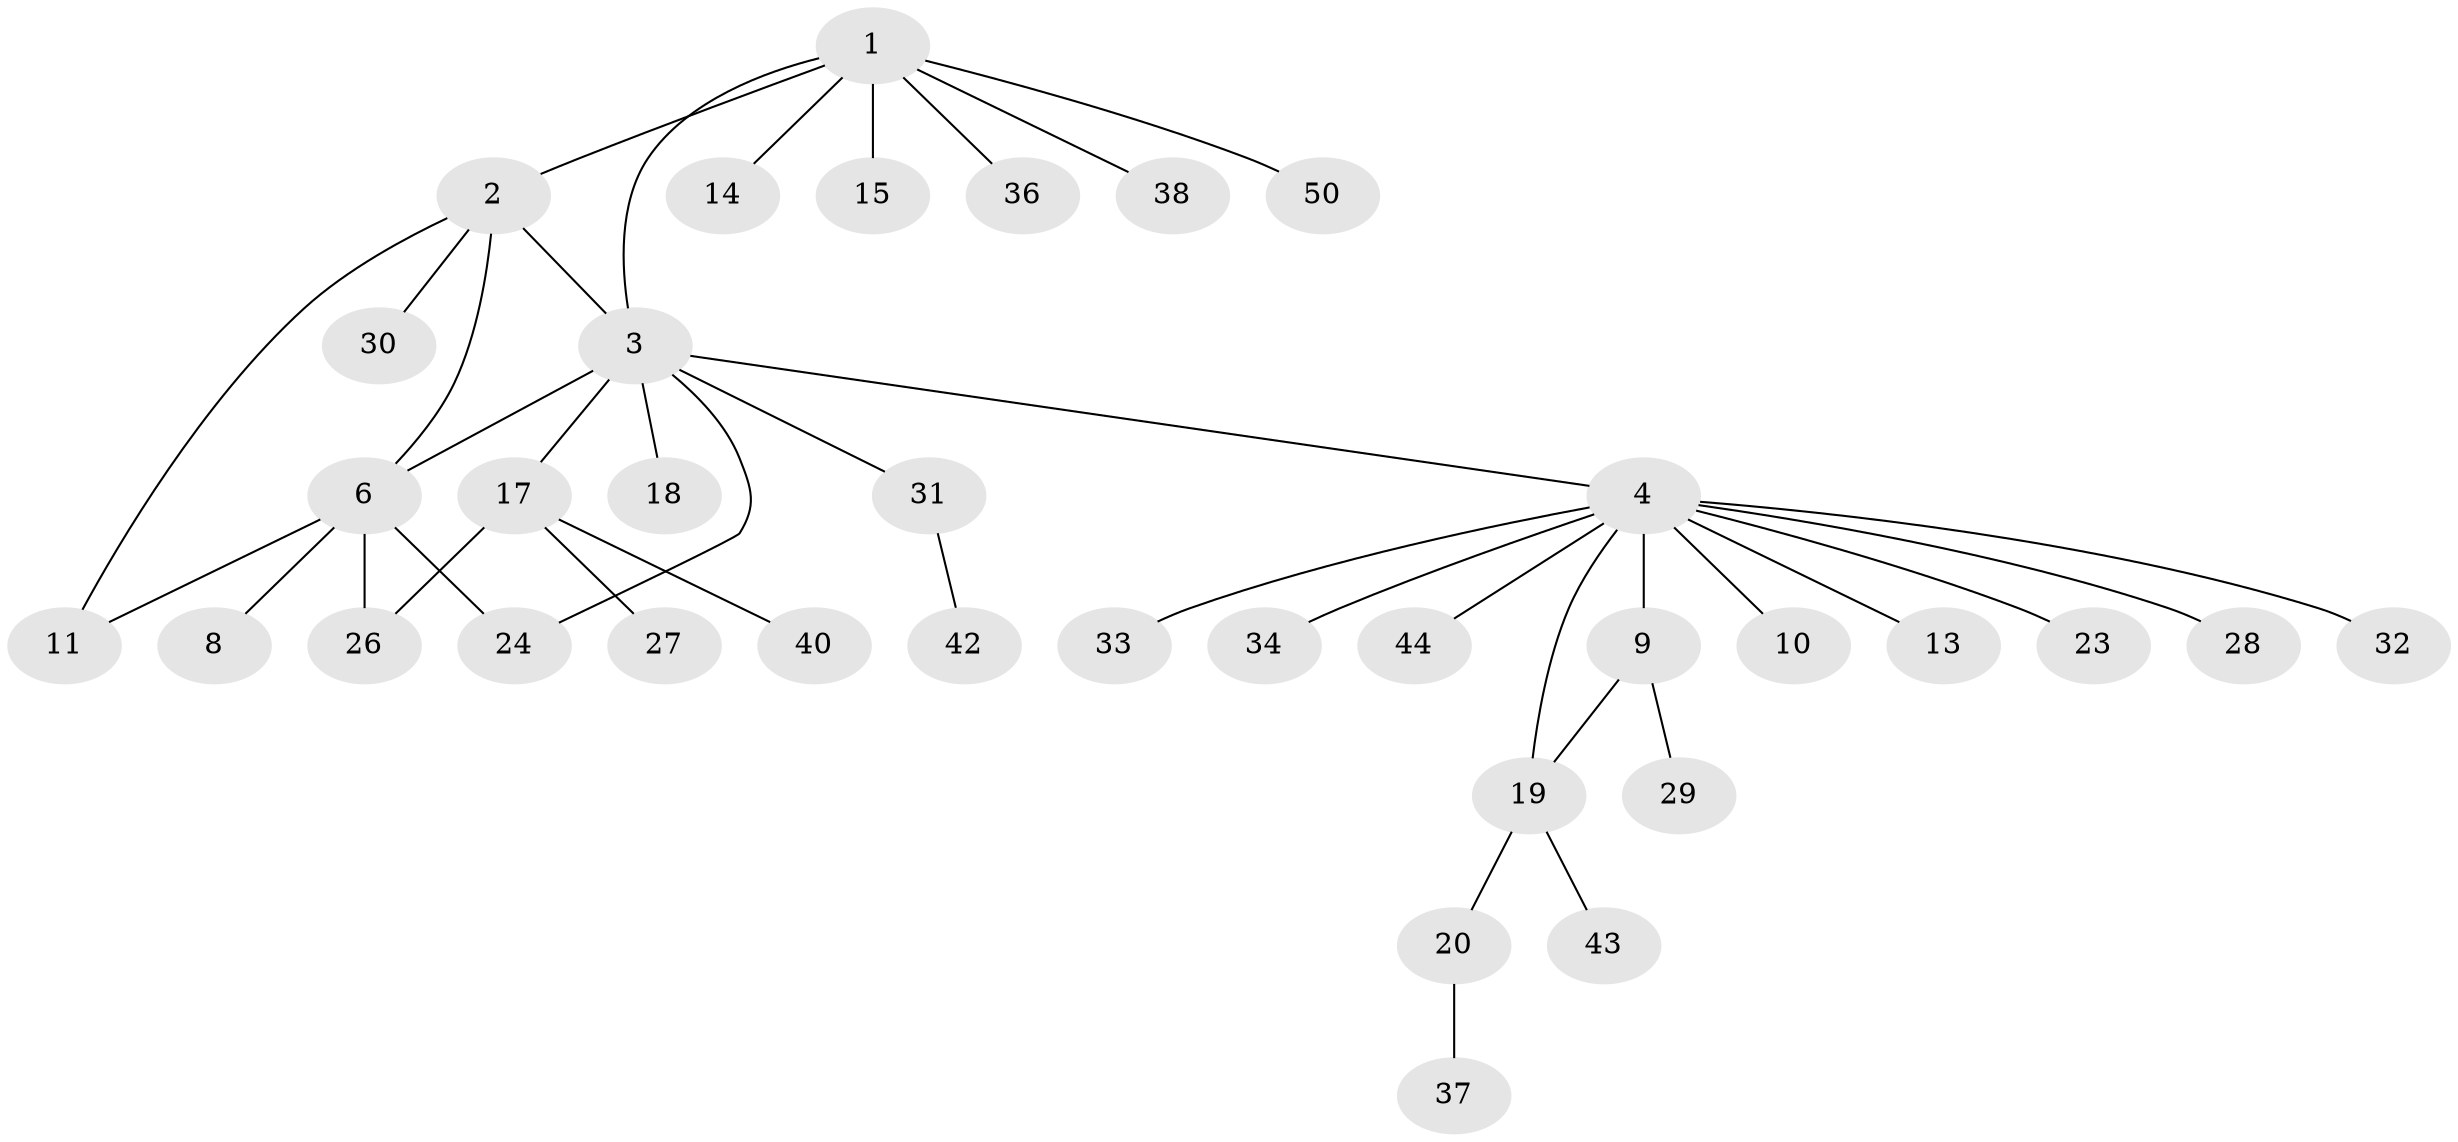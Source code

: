 // Generated by graph-tools (version 1.1) at 2025/52/02/27/25 19:52:00]
// undirected, 35 vertices, 40 edges
graph export_dot {
graph [start="1"]
  node [color=gray90,style=filled];
  1 [super="+12"];
  2 [super="+7"];
  3 [super="+48"];
  4 [super="+5"];
  6 [super="+39"];
  8;
  9 [super="+16"];
  10 [super="+49"];
  11 [super="+47"];
  13;
  14;
  15;
  17 [super="+21"];
  18 [super="+45"];
  19 [super="+22"];
  20 [super="+25"];
  23;
  24;
  26 [super="+41"];
  27;
  28;
  29;
  30 [super="+35"];
  31 [super="+46"];
  32;
  33;
  34;
  36;
  37;
  38;
  40;
  42;
  43;
  44;
  50;
  1 -- 2;
  1 -- 14;
  1 -- 15;
  1 -- 38;
  1 -- 50;
  1 -- 3;
  1 -- 36;
  2 -- 3;
  2 -- 6;
  2 -- 30;
  2 -- 11;
  3 -- 4;
  3 -- 6;
  3 -- 17;
  3 -- 18;
  3 -- 31;
  3 -- 24;
  4 -- 9;
  4 -- 10;
  4 -- 19;
  4 -- 23;
  4 -- 28;
  4 -- 32;
  4 -- 44;
  4 -- 33;
  4 -- 34;
  4 -- 13;
  6 -- 8;
  6 -- 11;
  6 -- 24;
  6 -- 26;
  9 -- 29;
  9 -- 19;
  17 -- 26;
  17 -- 27;
  17 -- 40;
  19 -- 20;
  19 -- 43;
  20 -- 37;
  31 -- 42;
}
